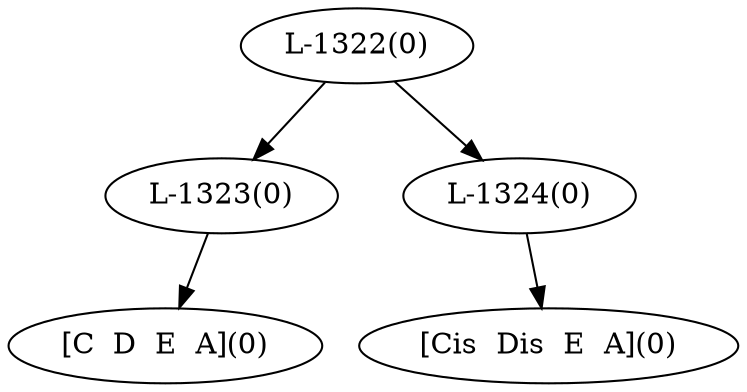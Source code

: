 digraph sample{
"L-1323(0)"->"[C  D  E  A](0)"
"L-1324(0)"->"[Cis  Dis  E  A](0)"
"L-1322(0)"->"L-1323(0)"
"L-1322(0)"->"L-1324(0)"
{rank = min; "L-1322(0)"}
{rank = same; "L-1323(0)"; "L-1324(0)";}
{rank = max; "[C  D  E  A](0)"; "[Cis  Dis  E  A](0)";}
}